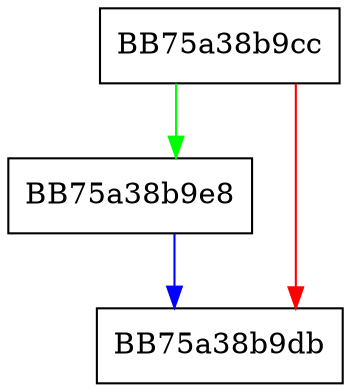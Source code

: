 digraph GetKey {
  node [shape="box"];
  graph [splines=ortho];
  BB75a38b9cc -> BB75a38b9e8 [color="green"];
  BB75a38b9cc -> BB75a38b9db [color="red"];
  BB75a38b9e8 -> BB75a38b9db [color="blue"];
}